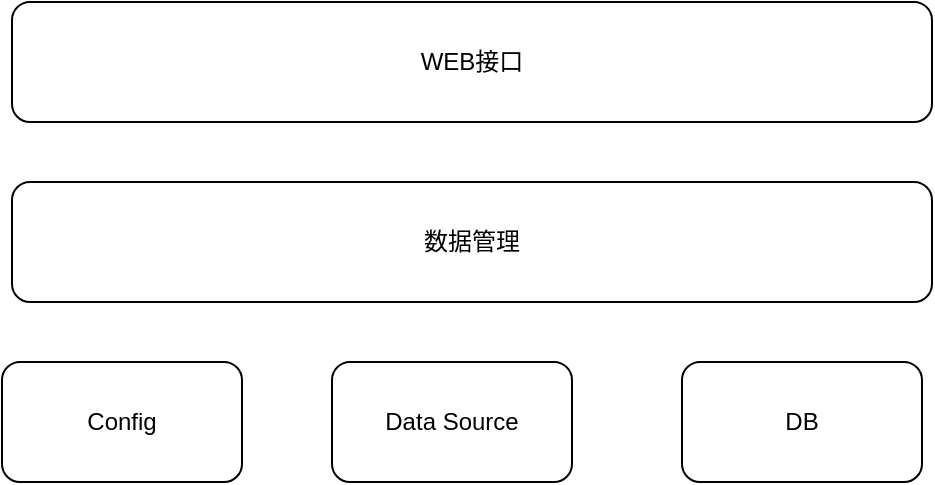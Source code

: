 <mxfile>
    <diagram id="GR-kntQPF1TldoshCECY" name="Page-1">
        <mxGraphModel dx="716" dy="707" grid="1" gridSize="10" guides="1" tooltips="1" connect="1" arrows="1" fold="1" page="1" pageScale="1" pageWidth="850" pageHeight="1100" math="0" shadow="0">
            <root>
                <mxCell id="0"/>
                <mxCell id="1" parent="0"/>
                <mxCell id="2" value="WEB接口" style="rounded=1;whiteSpace=wrap;html=1;" vertex="1" parent="1">
                    <mxGeometry x="140" y="120" width="460" height="60" as="geometry"/>
                </mxCell>
                <mxCell id="3" value="数据管理" style="rounded=1;whiteSpace=wrap;html=1;" vertex="1" parent="1">
                    <mxGeometry x="140" y="210" width="460" height="60" as="geometry"/>
                </mxCell>
                <mxCell id="5" value="DB" style="rounded=1;whiteSpace=wrap;html=1;" vertex="1" parent="1">
                    <mxGeometry x="475" y="300" width="120" height="60" as="geometry"/>
                </mxCell>
                <mxCell id="6" value="Config" style="rounded=1;whiteSpace=wrap;html=1;" vertex="1" parent="1">
                    <mxGeometry x="135" y="300" width="120" height="60" as="geometry"/>
                </mxCell>
                <mxCell id="7" value="Data Source" style="rounded=1;whiteSpace=wrap;html=1;" vertex="1" parent="1">
                    <mxGeometry x="300" y="300" width="120" height="60" as="geometry"/>
                </mxCell>
            </root>
        </mxGraphModel>
    </diagram>
</mxfile>